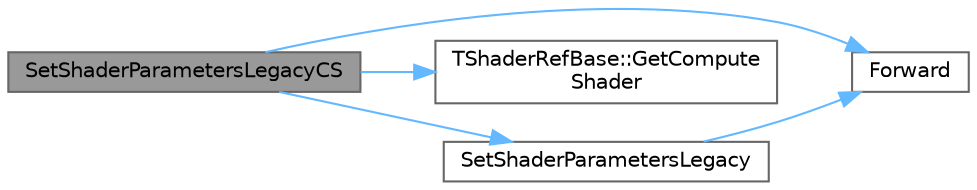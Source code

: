 digraph "SetShaderParametersLegacyCS"
{
 // INTERACTIVE_SVG=YES
 // LATEX_PDF_SIZE
  bgcolor="transparent";
  edge [fontname=Helvetica,fontsize=10,labelfontname=Helvetica,labelfontsize=10];
  node [fontname=Helvetica,fontsize=10,shape=box,height=0.2,width=0.4];
  rankdir="LR";
  Node1 [id="Node000001",label="SetShaderParametersLegacyCS",height=0.2,width=0.4,color="gray40", fillcolor="grey60", style="filled", fontcolor="black",tooltip="Utility to set all legacy parameters for a Compute shader. Requires the shader type to implement SetP..."];
  Node1 -> Node2 [id="edge1_Node000001_Node000002",color="steelblue1",style="solid",tooltip=" "];
  Node2 [id="Node000002",label="Forward",height=0.2,width=0.4,color="grey40", fillcolor="white", style="filled",URL="$d4/d24/UnrealTemplate_8h.html#a68f280c1d561a8899a1e9e3ea8405d00",tooltip="Forward will cast a reference to an rvalue reference."];
  Node1 -> Node3 [id="edge2_Node000001_Node000003",color="steelblue1",style="solid",tooltip=" "];
  Node3 [id="Node000003",label="TShaderRefBase::GetCompute\lShader",height=0.2,width=0.4,color="grey40", fillcolor="white", style="filled",URL="$dc/d92/classTShaderRefBase.html#ae70e9a74dc76875e8c2d02c364c064ea",tooltip=" "];
  Node1 -> Node4 [id="edge3_Node000001_Node000004",color="steelblue1",style="solid",tooltip=" "];
  Node4 [id="Node000004",label="SetShaderParametersLegacy",height=0.2,width=0.4,color="grey40", fillcolor="white", style="filled",URL="$d9/dfb/ShaderParameterUtils_8h.html#ad2a0e08f58da39297e548439054882d3",tooltip="Utility to set all legacy parameters for a shader. Requires the shader type to implement SetParameter..."];
  Node4 -> Node2 [id="edge4_Node000004_Node000002",color="steelblue1",style="solid",tooltip=" "];
}
